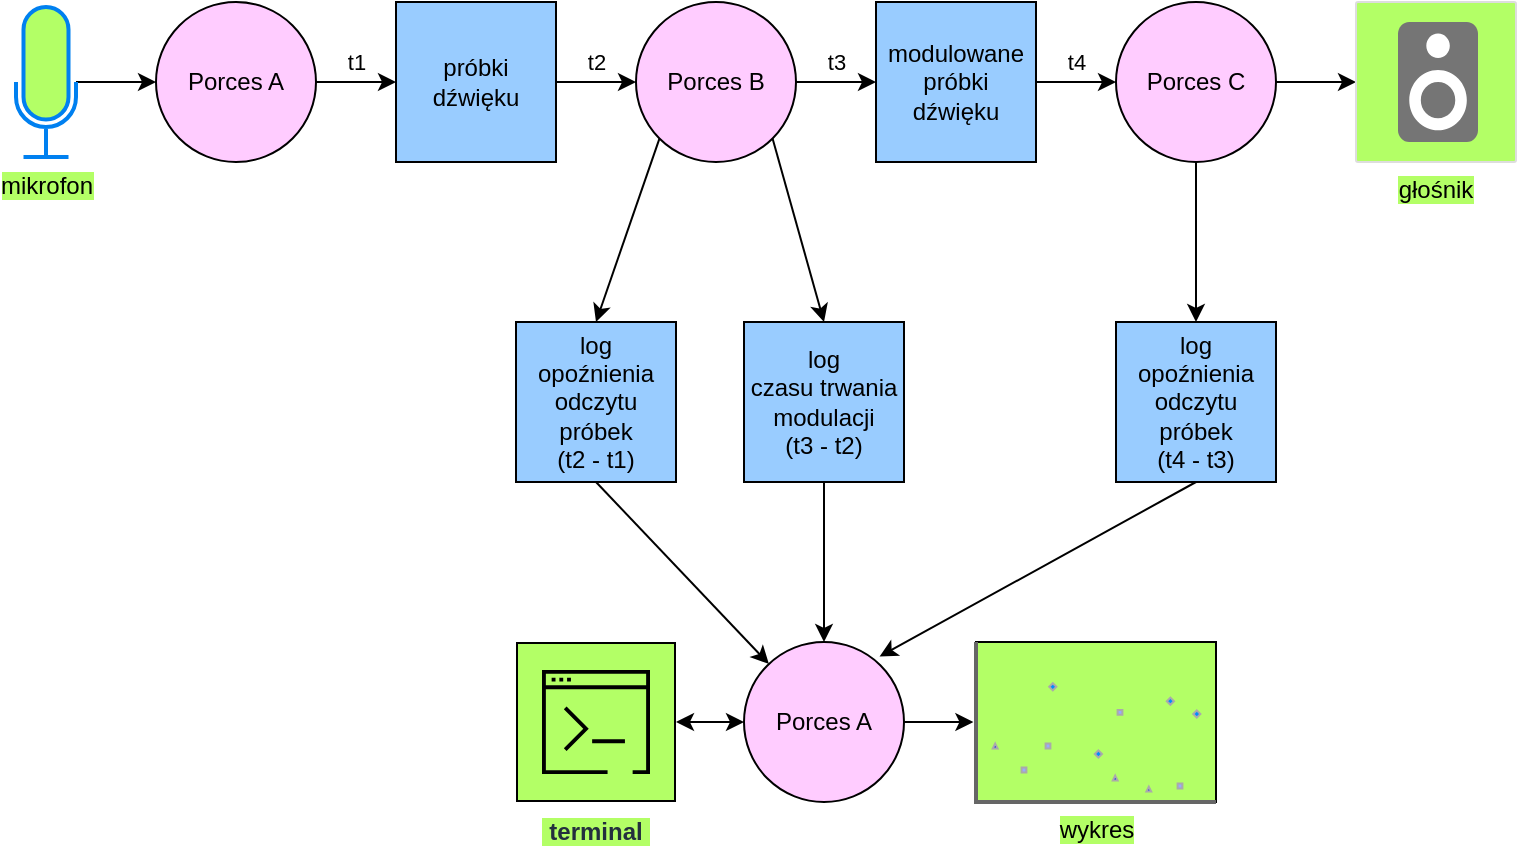 <mxfile version="13.9.3" type="github">
  <diagram id="J7AkhhLuW-lxTwtp0N6A" name="Page-1">
    <mxGraphModel dx="1422" dy="798" grid="1" gridSize="10" guides="1" tooltips="1" connect="1" arrows="1" fold="1" page="1" pageScale="1" pageWidth="827" pageHeight="1169" math="0" shadow="0">
      <root>
        <mxCell id="0" />
        <mxCell id="1" parent="0" />
        <mxCell id="xCkk0emjjrwjgm4H8n37-6" value="t1" style="edgeStyle=orthogonalEdgeStyle;rounded=0;orthogonalLoop=1;jettySize=auto;html=1;exitX=1;exitY=0.5;exitDx=0;exitDy=0;entryX=0;entryY=0.5;entryDx=0;entryDy=0;" parent="1" source="xCkk0emjjrwjgm4H8n37-1" target="xCkk0emjjrwjgm4H8n37-4" edge="1">
          <mxGeometry x="0.002" y="10" relative="1" as="geometry">
            <Array as="points">
              <mxPoint x="220" y="520" />
              <mxPoint x="220" y="520" />
            </Array>
            <mxPoint as="offset" />
          </mxGeometry>
        </mxCell>
        <mxCell id="xCkk0emjjrwjgm4H8n37-1" value="Porces A" style="ellipse;whiteSpace=wrap;html=1;aspect=fixed;fillColor=#FFCCFF;" parent="1" vertex="1">
          <mxGeometry x="120" y="480" width="80" height="80" as="geometry" />
        </mxCell>
        <mxCell id="xCkk0emjjrwjgm4H8n37-8" value="t3" style="edgeStyle=orthogonalEdgeStyle;rounded=0;orthogonalLoop=1;jettySize=auto;html=1;exitX=1;exitY=0.5;exitDx=0;exitDy=0;" parent="1" source="xCkk0emjjrwjgm4H8n37-2" target="xCkk0emjjrwjgm4H8n37-5" edge="1">
          <mxGeometry y="10" relative="1" as="geometry">
            <mxPoint as="offset" />
          </mxGeometry>
        </mxCell>
        <mxCell id="xCkk0emjjrwjgm4H8n37-2" value="Porces B" style="ellipse;whiteSpace=wrap;html=1;aspect=fixed;fillColor=#FFCCFF;" parent="1" vertex="1">
          <mxGeometry x="360" y="480" width="80" height="80" as="geometry" />
        </mxCell>
        <mxCell id="xCkk0emjjrwjgm4H8n37-15" style="edgeStyle=orthogonalEdgeStyle;rounded=0;orthogonalLoop=1;jettySize=auto;html=1;exitX=0.5;exitY=1;exitDx=0;exitDy=0;entryX=0.5;entryY=0;entryDx=0;entryDy=0;shadow=0;" parent="1" source="xCkk0emjjrwjgm4H8n37-3" target="xCkk0emjjrwjgm4H8n37-12" edge="1">
          <mxGeometry relative="1" as="geometry" />
        </mxCell>
        <mxCell id="xCkk0emjjrwjgm4H8n37-32" style="edgeStyle=orthogonalEdgeStyle;rounded=0;orthogonalLoop=1;jettySize=auto;html=1;exitX=1;exitY=0.5;exitDx=0;exitDy=0;entryX=0;entryY=0.5;entryDx=0;entryDy=0;shadow=0;fontColor=#33FF33;" parent="1" source="xCkk0emjjrwjgm4H8n37-3" target="xCkk0emjjrwjgm4H8n37-30" edge="1">
          <mxGeometry relative="1" as="geometry" />
        </mxCell>
        <mxCell id="xCkk0emjjrwjgm4H8n37-3" value="Porces C" style="ellipse;whiteSpace=wrap;html=1;aspect=fixed;fillColor=#FFCCFF;" parent="1" vertex="1">
          <mxGeometry x="600" y="480" width="80" height="80" as="geometry" />
        </mxCell>
        <mxCell id="xCkk0emjjrwjgm4H8n37-7" value="t2" style="edgeStyle=orthogonalEdgeStyle;rounded=0;orthogonalLoop=1;jettySize=auto;html=1;exitX=1;exitY=0.5;exitDx=0;exitDy=0;entryX=0;entryY=0.5;entryDx=0;entryDy=0;shadow=0;" parent="1" source="xCkk0emjjrwjgm4H8n37-4" target="xCkk0emjjrwjgm4H8n37-2" edge="1">
          <mxGeometry y="10" relative="1" as="geometry">
            <mxPoint as="offset" />
          </mxGeometry>
        </mxCell>
        <mxCell id="xCkk0emjjrwjgm4H8n37-4" value="próbki&lt;br&gt;dźwięku" style="whiteSpace=wrap;html=1;aspect=fixed;fillColor=#99CCFF;" parent="1" vertex="1">
          <mxGeometry x="240" y="480" width="80" height="80" as="geometry" />
        </mxCell>
        <mxCell id="xCkk0emjjrwjgm4H8n37-9" value="t4" style="edgeStyle=orthogonalEdgeStyle;rounded=0;orthogonalLoop=1;jettySize=auto;html=1;exitX=1;exitY=0.5;exitDx=0;exitDy=0;" parent="1" source="xCkk0emjjrwjgm4H8n37-5" target="xCkk0emjjrwjgm4H8n37-3" edge="1">
          <mxGeometry y="10" relative="1" as="geometry">
            <mxPoint as="offset" />
          </mxGeometry>
        </mxCell>
        <mxCell id="xCkk0emjjrwjgm4H8n37-5" value="modulowane&lt;br&gt;próbki&lt;br&gt;dźwięku" style="whiteSpace=wrap;html=1;aspect=fixed;fillColor=#99CCFF;" parent="1" vertex="1">
          <mxGeometry x="480" y="480" width="80" height="80" as="geometry" />
        </mxCell>
        <mxCell id="xCkk0emjjrwjgm4H8n37-10" value="log&lt;br&gt;opoźnienia&lt;br&gt;odczytu&lt;br&gt;próbek&lt;br&gt;(t2 - t1)" style="whiteSpace=wrap;html=1;aspect=fixed;fillColor=#99CCFF;" parent="1" vertex="1">
          <mxGeometry x="300" y="640" width="80" height="80" as="geometry" />
        </mxCell>
        <mxCell id="xCkk0emjjrwjgm4H8n37-23" style="edgeStyle=orthogonalEdgeStyle;rounded=0;orthogonalLoop=1;jettySize=auto;html=1;exitX=0.5;exitY=1;exitDx=0;exitDy=0;entryX=0.5;entryY=0;entryDx=0;entryDy=0;shadow=0;" parent="1" source="xCkk0emjjrwjgm4H8n37-11" target="xCkk0emjjrwjgm4H8n37-18" edge="1">
          <mxGeometry relative="1" as="geometry" />
        </mxCell>
        <mxCell id="xCkk0emjjrwjgm4H8n37-11" value="log&lt;br&gt;czasu trwania&lt;br&gt;modulacji&lt;br&gt;(t3 - t2)" style="whiteSpace=wrap;html=1;aspect=fixed;fillColor=#99CCFF;" parent="1" vertex="1">
          <mxGeometry x="414" y="640" width="80" height="80" as="geometry" />
        </mxCell>
        <mxCell id="xCkk0emjjrwjgm4H8n37-12" value="log&lt;br&gt;opoźnienia&lt;br&gt;odczytu&lt;br&gt;próbek&lt;br&gt;(t4 - t3)" style="whiteSpace=wrap;html=1;aspect=fixed;fillColor=#99CCFF;" parent="1" vertex="1">
          <mxGeometry x="600" y="640" width="80" height="80" as="geometry" />
        </mxCell>
        <mxCell id="xCkk0emjjrwjgm4H8n37-27" style="edgeStyle=orthogonalEdgeStyle;rounded=0;orthogonalLoop=1;jettySize=auto;html=1;exitX=1;exitY=0.5;exitDx=0;exitDy=0;entryX=-0.011;entryY=0.496;entryDx=0;entryDy=0;entryPerimeter=0;shadow=0;fontColor=#33FF33;" parent="1" source="xCkk0emjjrwjgm4H8n37-18" target="xCkk0emjjrwjgm4H8n37-26" edge="1">
          <mxGeometry relative="1" as="geometry" />
        </mxCell>
        <mxCell id="xCkk0emjjrwjgm4H8n37-18" value="Porces A" style="ellipse;whiteSpace=wrap;html=1;aspect=fixed;fillColor=#FFCCFF;" parent="1" vertex="1">
          <mxGeometry x="414" y="800" width="80" height="80" as="geometry" />
        </mxCell>
        <mxCell id="xCkk0emjjrwjgm4H8n37-26" value="wykres" style="verticalLabelPosition=bottom;shadow=0;dashed=0;align=center;html=1;verticalAlign=top;strokeWidth=1;shape=mxgraph.mockup.graphics.plotChart;strokeColor2=#aaaaaa;strokeColor3=#666666;fillColor2=#99aaff,#0022ff,#008cff;labelBackgroundColor=#B3FF66;fillColor=#B3FF66;" parent="1" vertex="1">
          <mxGeometry x="530" y="800" width="120" height="80" as="geometry" />
        </mxCell>
        <mxCell id="xCkk0emjjrwjgm4H8n37-30" value="głośnik" style="strokeColor=#dddddd;shadow=0;strokeWidth=1;rounded=1;absoluteArcSize=1;arcSize=2;labelPosition=center;verticalLabelPosition=bottom;align=center;verticalAlign=top;spacingLeft=0;fontSize=12;whiteSpace=wrap;spacingBottom=2;labelBackgroundColor=#B3FF66;fillColor=#B3FF66;" parent="1" vertex="1">
          <mxGeometry x="720" y="480" width="80" height="80" as="geometry" />
        </mxCell>
        <mxCell id="xCkk0emjjrwjgm4H8n37-31" value="" style="dashed=0;connectable=0;html=1;fillColor=#757575;strokeColor=none;shape=mxgraph.gcp2.speaker;part=1;" parent="xCkk0emjjrwjgm4H8n37-30" vertex="1">
          <mxGeometry x="0.5" width="40" height="60" relative="1" as="geometry">
            <mxPoint x="-19" y="10" as="offset" />
          </mxGeometry>
        </mxCell>
        <mxCell id="xCkk0emjjrwjgm4H8n37-34" style="edgeStyle=orthogonalEdgeStyle;rounded=0;orthogonalLoop=1;jettySize=auto;html=1;entryX=0;entryY=0.5;entryDx=0;entryDy=0;shadow=0;fontColor=#33FF33;" parent="1" source="xCkk0emjjrwjgm4H8n37-33" target="xCkk0emjjrwjgm4H8n37-1" edge="1">
          <mxGeometry relative="1" as="geometry" />
        </mxCell>
        <mxCell id="xCkk0emjjrwjgm4H8n37-33" value="&lt;span style=&quot;&quot;&gt;mikrofon&lt;/span&gt;" style="html=1;verticalLabelPosition=bottom;align=center;labelBackgroundColor=#B3FF66;verticalAlign=top;strokeWidth=2;strokeColor=#0080F0;shadow=0;dashed=0;shape=mxgraph.ios7.icons.microphone;fillColor=#B3FF66;labelBorderColor=none;" parent="1" vertex="1">
          <mxGeometry x="50" y="482.5" width="30" height="75" as="geometry" />
        </mxCell>
        <mxCell id="xCkk0emjjrwjgm4H8n37-37" value="" style="endArrow=classic;startArrow=classic;html=1;shadow=0;fontColor=#000000;entryX=0;entryY=0.5;entryDx=0;entryDy=0;" parent="1" target="xCkk0emjjrwjgm4H8n37-18" edge="1">
          <mxGeometry width="50" height="50" relative="1" as="geometry">
            <mxPoint x="380" y="840" as="sourcePoint" />
            <mxPoint x="430" y="790" as="targetPoint" />
          </mxGeometry>
        </mxCell>
        <mxCell id="xCkk0emjjrwjgm4H8n37-40" value="&amp;nbsp;terminal&amp;nbsp;" style="outlineConnect=0;fontColor=#232F3E;gradientColor=none;dashed=0;verticalLabelPosition=bottom;verticalAlign=top;align=center;html=1;whiteSpace=wrap;fontSize=12;fontStyle=1;spacing=3;shape=mxgraph.aws4.productIcon;prIcon=mxgraph.aws4.command_line_interface;shadow=0;labelBackgroundColor=#B3FF66;fillColor=#B3FF66;labelPosition=center;" parent="1" vertex="1">
          <mxGeometry x="300" y="800" width="80" height="80" as="geometry" />
        </mxCell>
        <mxCell id="xCkk0emjjrwjgm4H8n37-45" value="" style="endArrow=classic;html=1;shadow=0;fontColor=#000000;" parent="1" target="xCkk0emjjrwjgm4H8n37-18" edge="1">
          <mxGeometry width="50" height="50" relative="1" as="geometry">
            <mxPoint x="340" y="720" as="sourcePoint" />
            <mxPoint x="390" y="670" as="targetPoint" />
          </mxGeometry>
        </mxCell>
        <mxCell id="xCkk0emjjrwjgm4H8n37-46" value="" style="endArrow=classic;html=1;shadow=0;fontColor=#000000;entryX=0.847;entryY=0.091;entryDx=0;entryDy=0;entryPerimeter=0;" parent="1" target="xCkk0emjjrwjgm4H8n37-18" edge="1">
          <mxGeometry width="50" height="50" relative="1" as="geometry">
            <mxPoint x="640" y="720" as="sourcePoint" />
            <mxPoint x="726.476" y="810.975" as="targetPoint" />
          </mxGeometry>
        </mxCell>
        <mxCell id="ENoBcKjOse-gl4UnFDRb-1" value="" style="endArrow=classic;html=1;entryX=0.5;entryY=0;entryDx=0;entryDy=0;exitX=0;exitY=1;exitDx=0;exitDy=0;" edge="1" parent="1" source="xCkk0emjjrwjgm4H8n37-2" target="xCkk0emjjrwjgm4H8n37-10">
          <mxGeometry width="50" height="50" relative="1" as="geometry">
            <mxPoint x="340" y="600" as="sourcePoint" />
            <mxPoint x="390" y="550" as="targetPoint" />
          </mxGeometry>
        </mxCell>
        <mxCell id="ENoBcKjOse-gl4UnFDRb-2" value="" style="endArrow=classic;html=1;exitX=1;exitY=1;exitDx=0;exitDy=0;entryX=0.5;entryY=0;entryDx=0;entryDy=0;" edge="1" parent="1" source="xCkk0emjjrwjgm4H8n37-2" target="xCkk0emjjrwjgm4H8n37-11">
          <mxGeometry width="50" height="50" relative="1" as="geometry">
            <mxPoint x="410" y="620" as="sourcePoint" />
            <mxPoint x="460" y="570" as="targetPoint" />
          </mxGeometry>
        </mxCell>
      </root>
    </mxGraphModel>
  </diagram>
</mxfile>
